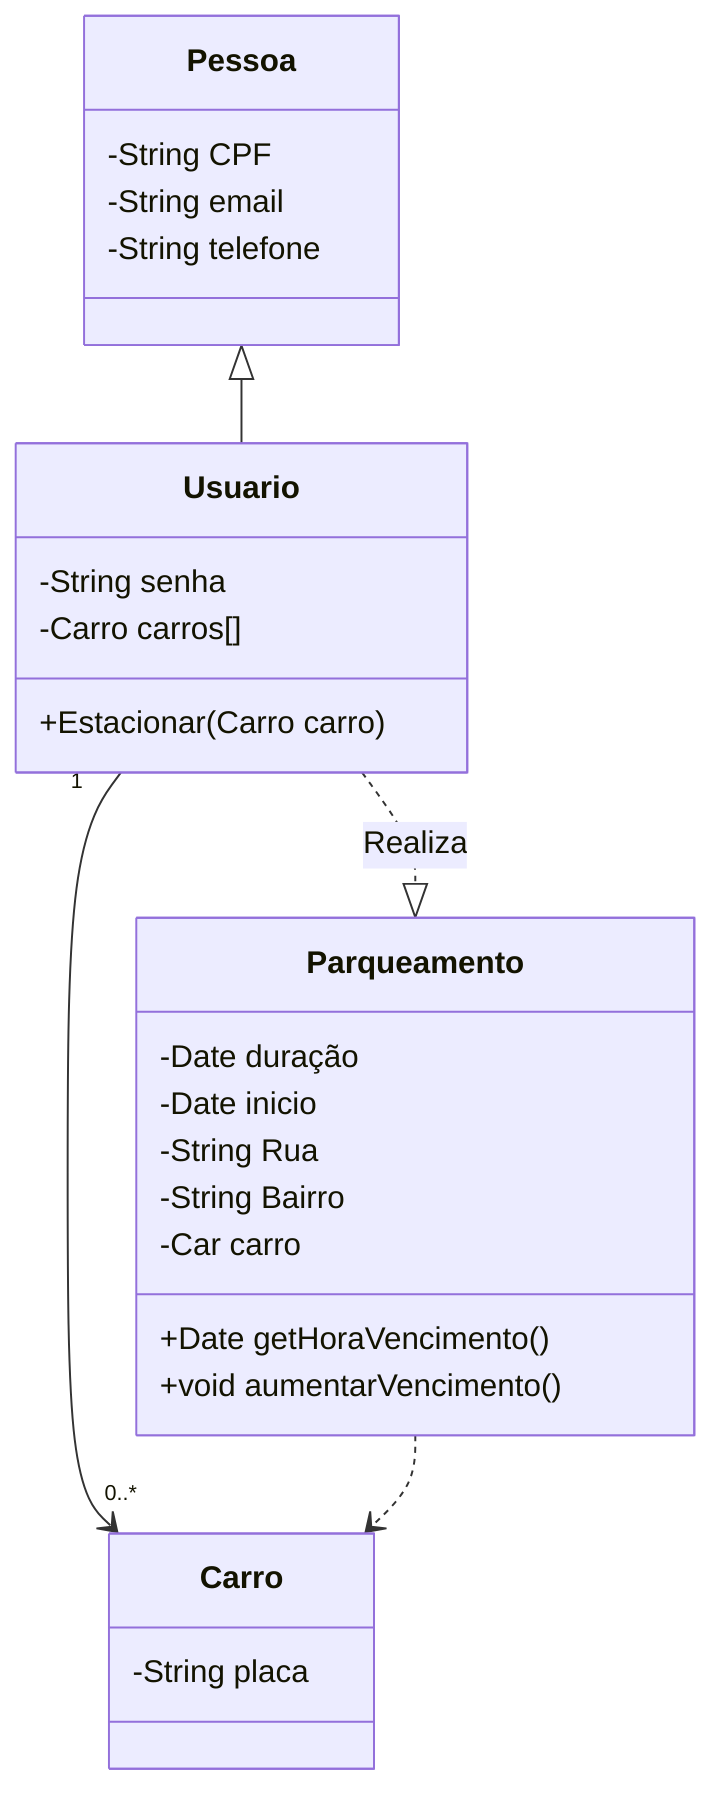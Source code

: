 classDiagram

    Pessoa <|-- Usuario
    Usuario "1" --> "0..*"Carro
    Usuario ..|> Parqueamento: Realiza
    Parqueamento ..> Carro

    class Carro{
        -String placa
    }

    class Pessoa{
        -String CPF
        -String email
        -String telefone
    }

    class Usuario{
        -String senha
        -Carro carros[]
        +Estacionar(Carro carro)
    }

    class Parqueamento{
        -Date duração
        -Date inicio
        -String Rua
        -String Bairro
        -Car carro

        +Date getHoraVencimento()
        +void aumentarVencimento()
    }